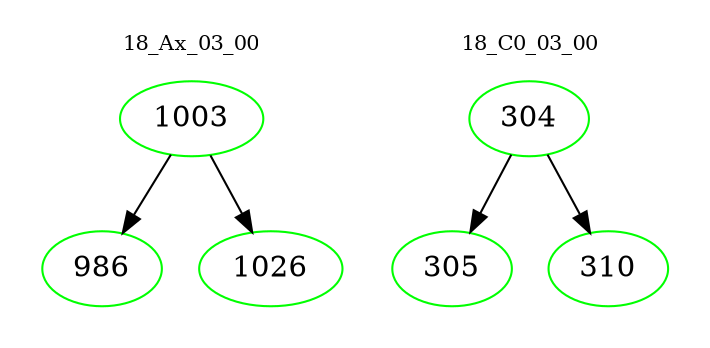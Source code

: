digraph{
subgraph cluster_0 {
color = white
label = "18_Ax_03_00";
fontsize=10;
T0_1003 [label="1003", color="green"]
T0_1003 -> T0_986 [color="black"]
T0_986 [label="986", color="green"]
T0_1003 -> T0_1026 [color="black"]
T0_1026 [label="1026", color="green"]
}
subgraph cluster_1 {
color = white
label = "18_C0_03_00";
fontsize=10;
T1_304 [label="304", color="green"]
T1_304 -> T1_305 [color="black"]
T1_305 [label="305", color="green"]
T1_304 -> T1_310 [color="black"]
T1_310 [label="310", color="green"]
}
}
